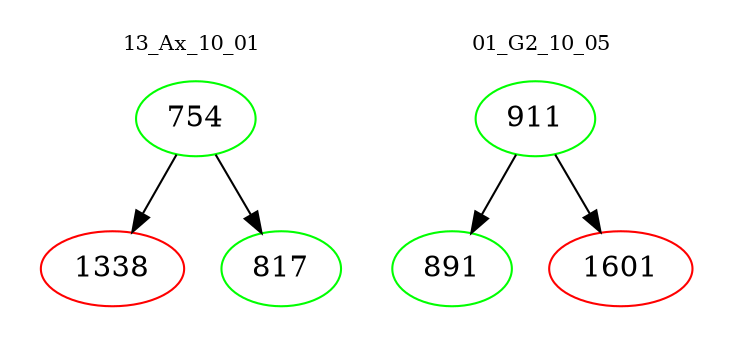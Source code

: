 digraph{
subgraph cluster_0 {
color = white
label = "13_Ax_10_01";
fontsize=10;
T0_754 [label="754", color="green"]
T0_754 -> T0_1338 [color="black"]
T0_1338 [label="1338", color="red"]
T0_754 -> T0_817 [color="black"]
T0_817 [label="817", color="green"]
}
subgraph cluster_1 {
color = white
label = "01_G2_10_05";
fontsize=10;
T1_911 [label="911", color="green"]
T1_911 -> T1_891 [color="black"]
T1_891 [label="891", color="green"]
T1_911 -> T1_1601 [color="black"]
T1_1601 [label="1601", color="red"]
}
}
